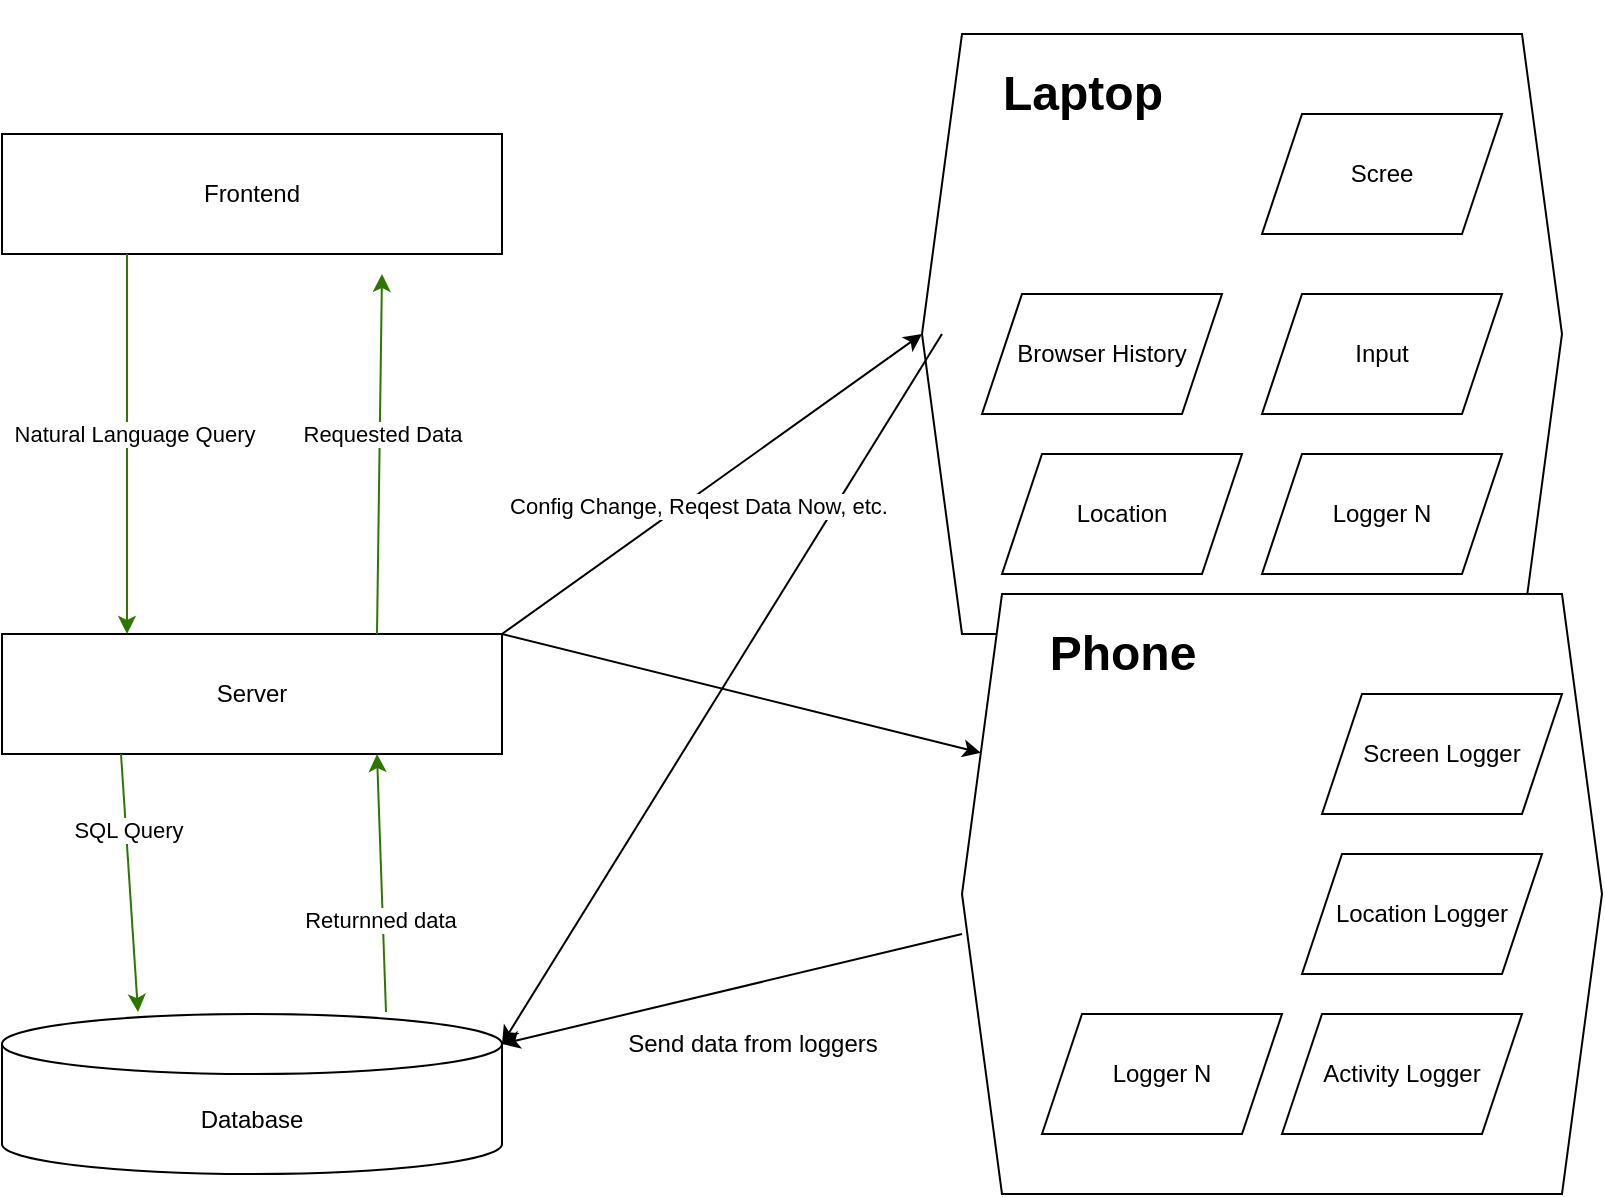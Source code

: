 <mxfile version="26.2.10">
  <diagram name="Page-1" id="FO4wU6uAOWpxlEI_7BUU">
    <mxGraphModel dx="1369" dy="832" grid="1" gridSize="10" guides="1" tooltips="1" connect="1" arrows="1" fold="1" page="1" pageScale="1" pageWidth="850" pageHeight="1100" math="0" shadow="0">
      <root>
        <mxCell id="0" />
        <mxCell id="1" parent="0" />
        <mxCell id="elYpCwUr6IDclWBqz2dl-11" value="" style="group" vertex="1" connectable="0" parent="1">
          <mxGeometry x="580" y="90" width="320" height="300" as="geometry" />
        </mxCell>
        <mxCell id="elYpCwUr6IDclWBqz2dl-4" value="" style="shape=hexagon;perimeter=hexagonPerimeter2;whiteSpace=wrap;html=1;fixedSize=1;" vertex="1" parent="elYpCwUr6IDclWBqz2dl-11">
          <mxGeometry width="320" height="300" as="geometry" />
        </mxCell>
        <mxCell id="elYpCwUr6IDclWBqz2dl-8" value="&lt;h4&gt;Laptop&lt;br&gt;&lt;/h4&gt;" style="text;strokeColor=none;fillColor=none;html=1;fontSize=24;fontStyle=1;verticalAlign=middle;align=center;" vertex="1" parent="elYpCwUr6IDclWBqz2dl-11">
          <mxGeometry x="30" y="10" width="100" height="40" as="geometry" />
        </mxCell>
        <mxCell id="elYpCwUr6IDclWBqz2dl-60" value="Browser History" style="shape=parallelogram;perimeter=parallelogramPerimeter;whiteSpace=wrap;html=1;fixedSize=1;" vertex="1" parent="elYpCwUr6IDclWBqz2dl-11">
          <mxGeometry x="30" y="130" width="120" height="60" as="geometry" />
        </mxCell>
        <mxCell id="elYpCwUr6IDclWBqz2dl-61" value="Location" style="shape=parallelogram;perimeter=parallelogramPerimeter;whiteSpace=wrap;html=1;fixedSize=1;" vertex="1" parent="elYpCwUr6IDclWBqz2dl-11">
          <mxGeometry x="40" y="210" width="120" height="60" as="geometry" />
        </mxCell>
        <mxCell id="elYpCwUr6IDclWBqz2dl-1" value="Database" style="shape=cylinder3;whiteSpace=wrap;html=1;boundedLbl=1;backgroundOutline=1;size=15;" vertex="1" parent="1">
          <mxGeometry x="120" y="580" width="250" height="80" as="geometry" />
        </mxCell>
        <mxCell id="elYpCwUr6IDclWBqz2dl-2" value="Scree " style="shape=parallelogram;perimeter=parallelogramPerimeter;whiteSpace=wrap;html=1;fixedSize=1;" vertex="1" parent="1">
          <mxGeometry x="750" y="130" width="120" height="60" as="geometry" />
        </mxCell>
        <mxCell id="elYpCwUr6IDclWBqz2dl-9" value="Input" style="shape=parallelogram;perimeter=parallelogramPerimeter;whiteSpace=wrap;html=1;fixedSize=1;" vertex="1" parent="1">
          <mxGeometry x="750" y="220" width="120" height="60" as="geometry" />
        </mxCell>
        <mxCell id="elYpCwUr6IDclWBqz2dl-10" value="Logger N" style="shape=parallelogram;perimeter=parallelogramPerimeter;whiteSpace=wrap;html=1;fixedSize=1;" vertex="1" parent="1">
          <mxGeometry x="750" y="300" width="120" height="60" as="geometry" />
        </mxCell>
        <mxCell id="elYpCwUr6IDclWBqz2dl-29" value="" style="endArrow=classic;html=1;rounded=0;entryX=1;entryY=0;entryDx=0;entryDy=15;entryPerimeter=0;" edge="1" parent="1" target="elYpCwUr6IDclWBqz2dl-1">
          <mxGeometry width="50" height="50" relative="1" as="geometry">
            <mxPoint x="600" y="540" as="sourcePoint" />
            <mxPoint x="440" y="340" as="targetPoint" />
          </mxGeometry>
        </mxCell>
        <mxCell id="elYpCwUr6IDclWBqz2dl-30" value="" style="endArrow=classic;html=1;rounded=0;entryX=1;entryY=0;entryDx=0;entryDy=15;entryPerimeter=0;" edge="1" parent="1" target="elYpCwUr6IDclWBqz2dl-1">
          <mxGeometry width="50" height="50" relative="1" as="geometry">
            <mxPoint x="590" y="240" as="sourcePoint" />
            <mxPoint x="380" y="605" as="targetPoint" />
          </mxGeometry>
        </mxCell>
        <mxCell id="elYpCwUr6IDclWBqz2dl-32" value="Server" style="rounded=0;whiteSpace=wrap;html=1;" vertex="1" parent="1">
          <mxGeometry x="120" y="390" width="250" height="60" as="geometry" />
        </mxCell>
        <mxCell id="elYpCwUr6IDclWBqz2dl-33" value="" style="endArrow=classic;html=1;rounded=0;entryX=0;entryY=0.5;entryDx=0;entryDy=0;exitX=1;exitY=0;exitDx=0;exitDy=0;" edge="1" parent="1" source="elYpCwUr6IDclWBqz2dl-32" target="elYpCwUr6IDclWBqz2dl-4">
          <mxGeometry width="50" height="50" relative="1" as="geometry">
            <mxPoint x="390" y="390" as="sourcePoint" />
            <mxPoint x="440" y="340" as="targetPoint" />
          </mxGeometry>
        </mxCell>
        <mxCell id="elYpCwUr6IDclWBqz2dl-51" value="Config Change, Reqest Data Now, etc." style="edgeLabel;html=1;align=center;verticalAlign=middle;resizable=0;points=[];" vertex="1" connectable="0" parent="elYpCwUr6IDclWBqz2dl-33">
          <mxGeometry x="-0.094" y="-5" relative="1" as="geometry">
            <mxPoint as="offset" />
          </mxGeometry>
        </mxCell>
        <mxCell id="elYpCwUr6IDclWBqz2dl-34" value="" style="endArrow=classic;html=1;rounded=0;entryX=0;entryY=0.25;entryDx=0;entryDy=0;exitX=1;exitY=0;exitDx=0;exitDy=0;" edge="1" parent="1" source="elYpCwUr6IDclWBqz2dl-32" target="elYpCwUr6IDclWBqz2dl-13">
          <mxGeometry width="50" height="50" relative="1" as="geometry">
            <mxPoint x="380" y="400" as="sourcePoint" />
            <mxPoint x="600" y="250" as="targetPoint" />
          </mxGeometry>
        </mxCell>
        <mxCell id="elYpCwUr6IDclWBqz2dl-37" value="Frontend" style="rounded=0;whiteSpace=wrap;html=1;" vertex="1" parent="1">
          <mxGeometry x="120" y="140" width="250" height="60" as="geometry" />
        </mxCell>
        <mxCell id="elYpCwUr6IDclWBqz2dl-38" value="" style="endArrow=classic;html=1;rounded=0;exitX=0.25;exitY=1;exitDx=0;exitDy=0;entryX=0.25;entryY=0;entryDx=0;entryDy=0;fillColor=#60a917;strokeColor=#2D7600;" edge="1" parent="1" source="elYpCwUr6IDclWBqz2dl-37" target="elYpCwUr6IDclWBqz2dl-32">
          <mxGeometry width="50" height="50" relative="1" as="geometry">
            <mxPoint x="390" y="390" as="sourcePoint" />
            <mxPoint x="440" y="340" as="targetPoint" />
          </mxGeometry>
        </mxCell>
        <mxCell id="elYpCwUr6IDclWBqz2dl-46" value="Natural Language Query" style="edgeLabel;html=1;align=center;verticalAlign=middle;resizable=0;points=[];" vertex="1" connectable="0" parent="elYpCwUr6IDclWBqz2dl-38">
          <mxGeometry x="-0.053" y="3" relative="1" as="geometry">
            <mxPoint as="offset" />
          </mxGeometry>
        </mxCell>
        <mxCell id="elYpCwUr6IDclWBqz2dl-39" value="" style="endArrow=classic;html=1;rounded=0;exitX=0.75;exitY=0;exitDx=0;exitDy=0;fillColor=#60a917;strokeColor=#2D7600;" edge="1" parent="1" source="elYpCwUr6IDclWBqz2dl-32">
          <mxGeometry width="50" height="50" relative="1" as="geometry">
            <mxPoint x="390" y="390" as="sourcePoint" />
            <mxPoint x="310" y="210" as="targetPoint" />
          </mxGeometry>
        </mxCell>
        <mxCell id="elYpCwUr6IDclWBqz2dl-49" value="Requested Data" style="edgeLabel;html=1;align=center;verticalAlign=middle;resizable=0;points=[];" vertex="1" connectable="0" parent="elYpCwUr6IDclWBqz2dl-39">
          <mxGeometry x="0.344" y="2" relative="1" as="geometry">
            <mxPoint x="3" y="21" as="offset" />
          </mxGeometry>
        </mxCell>
        <mxCell id="elYpCwUr6IDclWBqz2dl-40" value="" style="endArrow=classic;html=1;rounded=0;entryX=0.272;entryY=-0.012;entryDx=0;entryDy=0;entryPerimeter=0;exitX=0.75;exitY=1;exitDx=0;exitDy=0;fillColor=#60a917;strokeColor=#2D7600;" edge="1" parent="1" target="elYpCwUr6IDclWBqz2dl-1">
          <mxGeometry width="50" height="50" relative="1" as="geometry">
            <mxPoint x="179.5" y="450" as="sourcePoint" />
            <mxPoint x="170" y="583.04" as="targetPoint" />
          </mxGeometry>
        </mxCell>
        <mxCell id="elYpCwUr6IDclWBqz2dl-47" value="SQL Query" style="edgeLabel;html=1;align=center;verticalAlign=middle;resizable=0;points=[];" vertex="1" connectable="0" parent="elYpCwUr6IDclWBqz2dl-40">
          <mxGeometry x="-0.41" y="1" relative="1" as="geometry">
            <mxPoint as="offset" />
          </mxGeometry>
        </mxCell>
        <mxCell id="elYpCwUr6IDclWBqz2dl-45" value="" style="endArrow=classic;html=1;rounded=0;entryX=0.75;entryY=1;entryDx=0;entryDy=0;exitX=0.768;exitY=-0.012;exitDx=0;exitDy=0;exitPerimeter=0;fillColor=#60a917;strokeColor=#2D7600;" edge="1" parent="1" source="elYpCwUr6IDclWBqz2dl-1" target="elYpCwUr6IDclWBqz2dl-32">
          <mxGeometry width="50" height="50" relative="1" as="geometry">
            <mxPoint x="390" y="370" as="sourcePoint" />
            <mxPoint x="440" y="320" as="targetPoint" />
          </mxGeometry>
        </mxCell>
        <mxCell id="elYpCwUr6IDclWBqz2dl-48" value="Returnned data" style="edgeLabel;html=1;align=center;verticalAlign=middle;resizable=0;points=[];" vertex="1" connectable="0" parent="elYpCwUr6IDclWBqz2dl-45">
          <mxGeometry x="-0.285" y="2" relative="1" as="geometry">
            <mxPoint as="offset" />
          </mxGeometry>
        </mxCell>
        <mxCell id="elYpCwUr6IDclWBqz2dl-52" value="Send data from loggers" style="text;html=1;align=center;verticalAlign=middle;resizable=0;points=[];autosize=1;strokeColor=none;fillColor=none;" vertex="1" parent="1">
          <mxGeometry x="420" y="580" width="150" height="30" as="geometry" />
        </mxCell>
        <mxCell id="elYpCwUr6IDclWBqz2dl-58" value="" style="group" vertex="1" connectable="0" parent="1">
          <mxGeometry x="600" y="370" width="320" height="300" as="geometry" />
        </mxCell>
        <mxCell id="elYpCwUr6IDclWBqz2dl-12" value="" style="group" vertex="1" connectable="0" parent="elYpCwUr6IDclWBqz2dl-58">
          <mxGeometry width="320" height="300" as="geometry" />
        </mxCell>
        <mxCell id="elYpCwUr6IDclWBqz2dl-13" value="" style="shape=hexagon;perimeter=hexagonPerimeter2;whiteSpace=wrap;html=1;fixedSize=1;" vertex="1" parent="elYpCwUr6IDclWBqz2dl-12">
          <mxGeometry width="320" height="300" as="geometry" />
        </mxCell>
        <mxCell id="elYpCwUr6IDclWBqz2dl-14" value="Phone" style="text;strokeColor=none;fillColor=none;html=1;fontSize=24;fontStyle=1;verticalAlign=middle;align=center;" vertex="1" parent="elYpCwUr6IDclWBqz2dl-12">
          <mxGeometry x="30" y="10" width="100" height="40" as="geometry" />
        </mxCell>
        <mxCell id="elYpCwUr6IDclWBqz2dl-15" value="Location Logger" style="shape=parallelogram;perimeter=parallelogramPerimeter;whiteSpace=wrap;html=1;fixedSize=1;" vertex="1" parent="elYpCwUr6IDclWBqz2dl-12">
          <mxGeometry x="170" y="130" width="120" height="60" as="geometry" />
        </mxCell>
        <mxCell id="elYpCwUr6IDclWBqz2dl-24" value="Activity Logger" style="shape=parallelogram;perimeter=parallelogramPerimeter;whiteSpace=wrap;html=1;fixedSize=1;" vertex="1" parent="elYpCwUr6IDclWBqz2dl-12">
          <mxGeometry x="160" y="210" width="120" height="60" as="geometry" />
        </mxCell>
        <mxCell id="elYpCwUr6IDclWBqz2dl-59" value="Logger N" style="shape=parallelogram;perimeter=parallelogramPerimeter;whiteSpace=wrap;html=1;fixedSize=1;" vertex="1" parent="elYpCwUr6IDclWBqz2dl-12">
          <mxGeometry x="40" y="210" width="120" height="60" as="geometry" />
        </mxCell>
        <mxCell id="elYpCwUr6IDclWBqz2dl-3" value="Screen Logger" style="shape=parallelogram;perimeter=parallelogramPerimeter;whiteSpace=wrap;html=1;fixedSize=1;" vertex="1" parent="elYpCwUr6IDclWBqz2dl-58">
          <mxGeometry x="180" y="50" width="120" height="60" as="geometry" />
        </mxCell>
      </root>
    </mxGraphModel>
  </diagram>
</mxfile>
